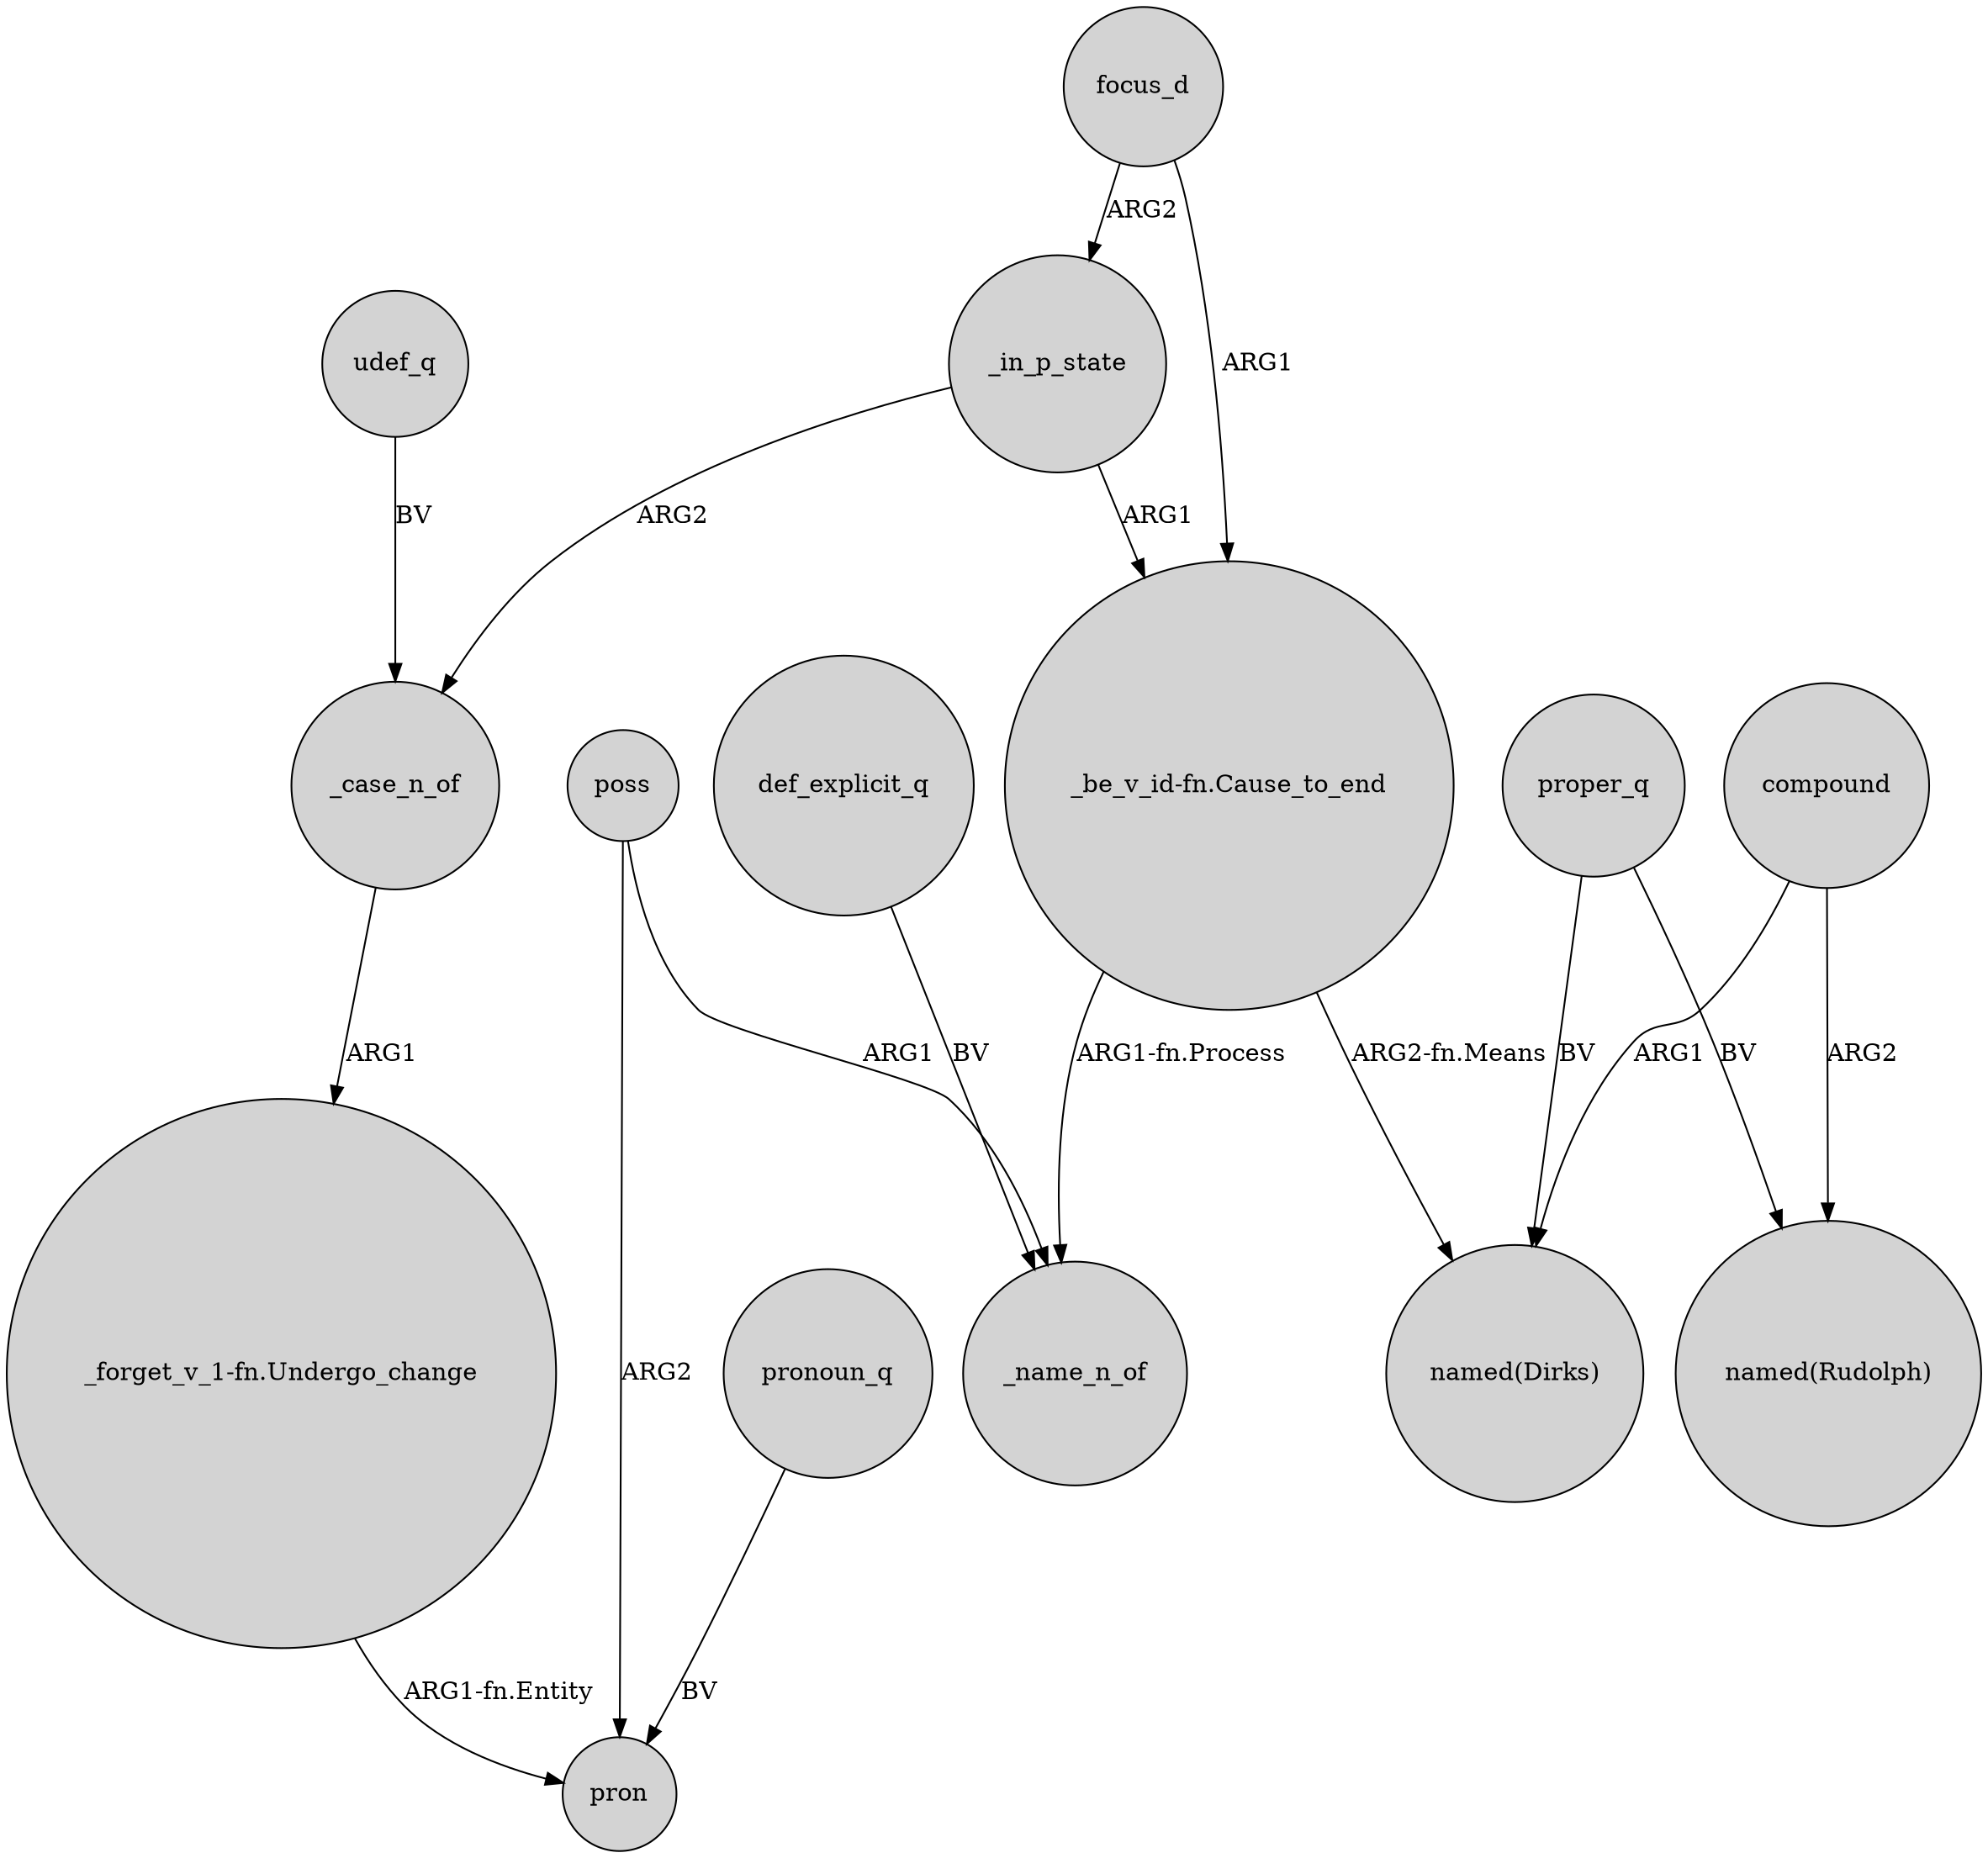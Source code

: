 digraph {
	node [shape=circle style=filled]
	udef_q -> _case_n_of [label=BV]
	proper_q -> "named(Rudolph)" [label=BV]
	focus_d -> "_be_v_id-fn.Cause_to_end" [label=ARG1]
	poss -> _name_n_of [label=ARG1]
	compound -> "named(Rudolph)" [label=ARG2]
	focus_d -> _in_p_state [label=ARG2]
	"_be_v_id-fn.Cause_to_end" -> _name_n_of [label="ARG1-fn.Process"]
	_case_n_of -> "_forget_v_1-fn.Undergo_change" [label=ARG1]
	compound -> "named(Dirks)" [label=ARG1]
	_in_p_state -> "_be_v_id-fn.Cause_to_end" [label=ARG1]
	def_explicit_q -> _name_n_of [label=BV]
	proper_q -> "named(Dirks)" [label=BV]
	pronoun_q -> pron [label=BV]
	_in_p_state -> _case_n_of [label=ARG2]
	"_forget_v_1-fn.Undergo_change" -> pron [label="ARG1-fn.Entity"]
	poss -> pron [label=ARG2]
	"_be_v_id-fn.Cause_to_end" -> "named(Dirks)" [label="ARG2-fn.Means"]
}
